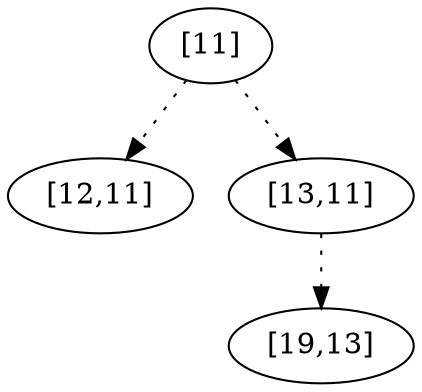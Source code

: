 digraph pt_info {
       graph[layout=dot]
       rankdir=TD
       n1[label="[12,11]"]; n2[label="[13,11]"]; n3[label="[19,13]"]; n0[label="[11]"]
       n0 -> n1[style=dotted]
       n0 -> n2[style=dotted]
       n2 -> n3[style=dotted]
 
 
}
